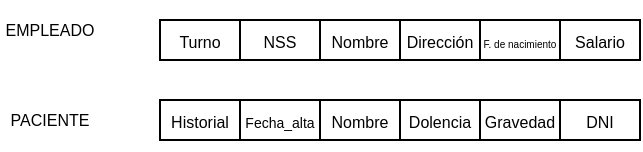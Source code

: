 <mxfile version="24.8.9">
  <diagram name="Página-1" id="wS7ssanduu3U8rkw7zow">
    <mxGraphModel dx="518" dy="329" grid="1" gridSize="10" guides="1" tooltips="1" connect="1" arrows="1" fold="1" page="1" pageScale="1" pageWidth="827" pageHeight="1169" math="0" shadow="0">
      <root>
        <mxCell id="0" />
        <mxCell id="1" parent="0" />
        <mxCell id="Gz29lttUt1VIrkQhSzZi-1" value="" style="rounded=0;whiteSpace=wrap;html=1;" vertex="1" parent="1">
          <mxGeometry x="80" y="80" width="40" height="20" as="geometry" />
        </mxCell>
        <mxCell id="Gz29lttUt1VIrkQhSzZi-2" value="" style="rounded=0;whiteSpace=wrap;html=1;" vertex="1" parent="1">
          <mxGeometry x="120" y="80" width="40" height="20" as="geometry" />
        </mxCell>
        <mxCell id="Gz29lttUt1VIrkQhSzZi-3" value="" style="rounded=0;whiteSpace=wrap;html=1;" vertex="1" parent="1">
          <mxGeometry x="160" y="80" width="40" height="20" as="geometry" />
        </mxCell>
        <mxCell id="Gz29lttUt1VIrkQhSzZi-4" value="" style="rounded=0;whiteSpace=wrap;html=1;" vertex="1" parent="1">
          <mxGeometry x="200" y="80" width="40" height="20" as="geometry" />
        </mxCell>
        <mxCell id="Gz29lttUt1VIrkQhSzZi-5" value="" style="rounded=0;whiteSpace=wrap;html=1;" vertex="1" parent="1">
          <mxGeometry x="240" y="80" width="40" height="20" as="geometry" />
        </mxCell>
        <mxCell id="Gz29lttUt1VIrkQhSzZi-6" value="" style="rounded=0;whiteSpace=wrap;html=1;" vertex="1" parent="1">
          <mxGeometry x="280" y="80" width="40" height="20" as="geometry" />
        </mxCell>
        <mxCell id="Gz29lttUt1VIrkQhSzZi-7" value="&lt;font style=&quot;font-size: 8px;&quot;&gt;Turno&lt;/font&gt;" style="text;html=1;align=center;verticalAlign=middle;whiteSpace=wrap;rounded=0;" vertex="1" parent="1">
          <mxGeometry x="80" y="80" width="40" height="20" as="geometry" />
        </mxCell>
        <mxCell id="Gz29lttUt1VIrkQhSzZi-8" value="&lt;font style=&quot;font-size: 8px;&quot;&gt;NSS&lt;/font&gt;" style="text;html=1;align=center;verticalAlign=middle;whiteSpace=wrap;rounded=0;" vertex="1" parent="1">
          <mxGeometry x="120" y="80" width="40" height="20" as="geometry" />
        </mxCell>
        <mxCell id="Gz29lttUt1VIrkQhSzZi-9" value="&lt;span style=&quot;font-size: 8px;&quot;&gt;Nombre&lt;/span&gt;" style="text;html=1;align=center;verticalAlign=middle;whiteSpace=wrap;rounded=0;" vertex="1" parent="1">
          <mxGeometry x="160" y="80" width="40" height="20" as="geometry" />
        </mxCell>
        <mxCell id="Gz29lttUt1VIrkQhSzZi-10" value="&lt;font style=&quot;font-size: 8px;&quot;&gt;Dirección&lt;/font&gt;" style="text;html=1;align=center;verticalAlign=middle;whiteSpace=wrap;rounded=0;" vertex="1" parent="1">
          <mxGeometry x="200" y="80" width="40" height="20" as="geometry" />
        </mxCell>
        <mxCell id="Gz29lttUt1VIrkQhSzZi-11" value="&lt;font style=&quot;font-size: 5px;&quot;&gt;F. de nacimiento&lt;/font&gt;" style="text;html=1;align=center;verticalAlign=middle;whiteSpace=wrap;rounded=0;strokeWidth=0;" vertex="1" parent="1">
          <mxGeometry x="240" y="80" width="40" height="20" as="geometry" />
        </mxCell>
        <mxCell id="Gz29lttUt1VIrkQhSzZi-12" value="&lt;font style=&quot;font-size: 8px;&quot;&gt;Salario&lt;/font&gt;" style="text;html=1;align=center;verticalAlign=middle;whiteSpace=wrap;rounded=0;" vertex="1" parent="1">
          <mxGeometry x="280" y="80" width="40" height="20" as="geometry" />
        </mxCell>
        <mxCell id="Gz29lttUt1VIrkQhSzZi-13" value="" style="rounded=0;whiteSpace=wrap;html=1;" vertex="1" parent="1">
          <mxGeometry x="80" y="120" width="40" height="20" as="geometry" />
        </mxCell>
        <mxCell id="Gz29lttUt1VIrkQhSzZi-14" value="" style="rounded=0;whiteSpace=wrap;html=1;" vertex="1" parent="1">
          <mxGeometry x="120" y="120" width="40" height="20" as="geometry" />
        </mxCell>
        <mxCell id="Gz29lttUt1VIrkQhSzZi-15" value="" style="rounded=0;whiteSpace=wrap;html=1;" vertex="1" parent="1">
          <mxGeometry x="160" y="120" width="40" height="20" as="geometry" />
        </mxCell>
        <mxCell id="Gz29lttUt1VIrkQhSzZi-16" value="" style="rounded=0;whiteSpace=wrap;html=1;" vertex="1" parent="1">
          <mxGeometry x="200" y="120" width="40" height="20" as="geometry" />
        </mxCell>
        <mxCell id="Gz29lttUt1VIrkQhSzZi-17" value="" style="rounded=0;whiteSpace=wrap;html=1;" vertex="1" parent="1">
          <mxGeometry x="240" y="120" width="40" height="20" as="geometry" />
        </mxCell>
        <mxCell id="Gz29lttUt1VIrkQhSzZi-18" value="" style="rounded=0;whiteSpace=wrap;html=1;" vertex="1" parent="1">
          <mxGeometry x="280" y="120" width="40" height="20" as="geometry" />
        </mxCell>
        <mxCell id="Gz29lttUt1VIrkQhSzZi-19" value="&lt;font style=&quot;font-size: 8px;&quot;&gt;Historial&lt;/font&gt;" style="text;html=1;align=center;verticalAlign=middle;whiteSpace=wrap;rounded=0;" vertex="1" parent="1">
          <mxGeometry x="80" y="120" width="40" height="20" as="geometry" />
        </mxCell>
        <mxCell id="Gz29lttUt1VIrkQhSzZi-20" value="&lt;font style=&quot;font-size: 7px;&quot;&gt;Fecha_alta&lt;/font&gt;" style="text;html=1;align=center;verticalAlign=middle;whiteSpace=wrap;rounded=0;" vertex="1" parent="1">
          <mxGeometry x="120" y="120" width="40" height="20" as="geometry" />
        </mxCell>
        <mxCell id="Gz29lttUt1VIrkQhSzZi-21" value="&lt;span style=&quot;font-size: 8px;&quot;&gt;Nombre&lt;/span&gt;" style="text;html=1;align=center;verticalAlign=middle;whiteSpace=wrap;rounded=0;" vertex="1" parent="1">
          <mxGeometry x="160" y="120" width="40" height="20" as="geometry" />
        </mxCell>
        <mxCell id="Gz29lttUt1VIrkQhSzZi-22" value="&lt;font style=&quot;font-size: 8px;&quot;&gt;Dolencia&lt;/font&gt;" style="text;html=1;align=center;verticalAlign=middle;whiteSpace=wrap;rounded=0;" vertex="1" parent="1">
          <mxGeometry x="200" y="120" width="40" height="20" as="geometry" />
        </mxCell>
        <mxCell id="Gz29lttUt1VIrkQhSzZi-23" value="&lt;font style=&quot;font-size: 8px;&quot;&gt;Gravedad&lt;/font&gt;" style="text;html=1;align=center;verticalAlign=middle;whiteSpace=wrap;rounded=0;strokeWidth=0;" vertex="1" parent="1">
          <mxGeometry x="240" y="120" width="40" height="20" as="geometry" />
        </mxCell>
        <mxCell id="Gz29lttUt1VIrkQhSzZi-24" value="&lt;font style=&quot;font-size: 8px;&quot;&gt;DNI&lt;/font&gt;" style="text;html=1;align=center;verticalAlign=middle;whiteSpace=wrap;rounded=0;" vertex="1" parent="1">
          <mxGeometry x="280" y="120" width="40" height="20" as="geometry" />
        </mxCell>
        <mxCell id="Gz29lttUt1VIrkQhSzZi-25" value="&lt;div style=&quot;&quot;&gt;&lt;span style=&quot;background-color: initial; font-size: 8px;&quot;&gt;EMPLEADO&lt;/span&gt;&lt;/div&gt;" style="text;whiteSpace=wrap;html=1;align=center;" vertex="1" parent="1">
          <mxGeometry y="70" width="50" height="30" as="geometry" />
        </mxCell>
        <mxCell id="Gz29lttUt1VIrkQhSzZi-26" value="&lt;div style=&quot;&quot;&gt;&lt;span style=&quot;background-color: initial; font-size: 8px;&quot;&gt;PACIENTE&lt;/span&gt;&lt;/div&gt;" style="text;whiteSpace=wrap;html=1;align=center;" vertex="1" parent="1">
          <mxGeometry y="115" width="50" height="30" as="geometry" />
        </mxCell>
      </root>
    </mxGraphModel>
  </diagram>
</mxfile>
